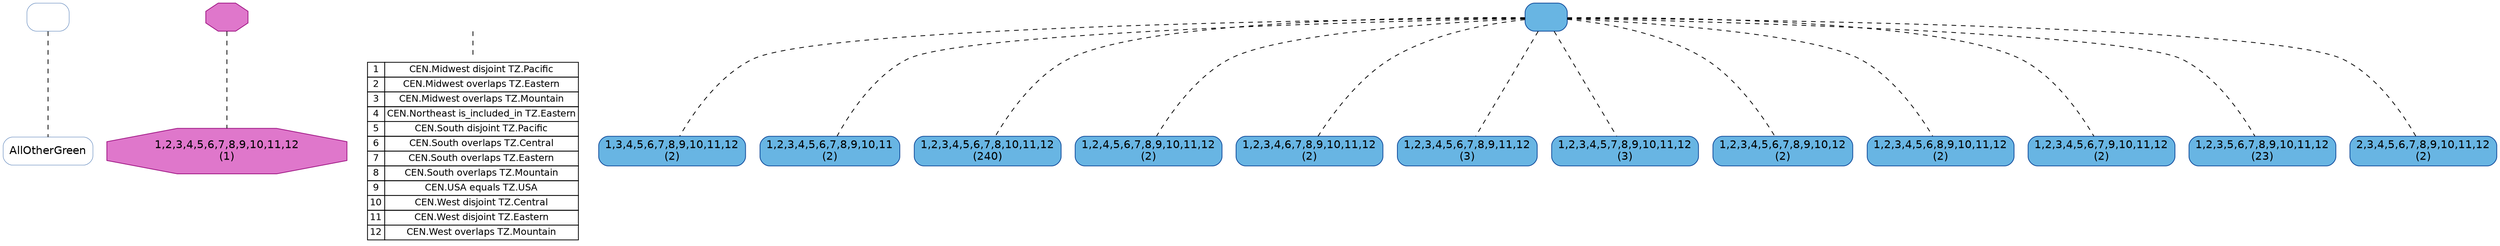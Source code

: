 
graph{
rankdir=TB
edge [style=dashed]
n0 [penwidth=0.4, style=rounded, fontname="Helvetica", color="#134d9c", shape=box, label=""];
n1 [penwidth=0.4, style=rounded, fontname="Helvetica", color="#134d9c", shape=box, label="AllOtherGreen"];
n0 -- n1;
n2 [shape=octagon, color="#9f1684", fontname="Helvetica", style=filled, fillcolor="#df77cb", label=""];
n3 [shape=octagon, color="#9f1684", fontname="Helvetica", style=filled, fillcolor="#df77cb", label="1,2,3,4,5,6,7,8,9,10,11,12\n(1)"];
n2 -- n3;
n4 [fontsize=12, shape=plaintext, fillcolor=white, style="rounded,filled", fontname="Helvetica", color=black, label=""];
n5 [fontsize=12, shape=plaintext, fillcolor=white, style="rounded,filled", fontname="Helvetica", color=black, label=< 
 <TABLE BORDER="0" CELLBORDER="1" CELLSPACING="0" CELLPADDING="2"> 
<TR> 
 <TD>1</TD> 
 <TD>CEN.Midwest disjoint TZ.Pacific</TD> 
 </TR> 
<TR> 
 <TD>2</TD> 
 <TD>CEN.Midwest overlaps TZ.Eastern</TD> 
 </TR> 
<TR> 
 <TD>3</TD> 
 <TD>CEN.Midwest overlaps TZ.Mountain</TD> 
 </TR> 
<TR> 
 <TD>4</TD> 
 <TD>CEN.Northeast is_included_in TZ.Eastern</TD> 
 </TR> 
<TR> 
 <TD>5</TD> 
 <TD>CEN.South disjoint TZ.Pacific</TD> 
 </TR> 
<TR> 
 <TD>6</TD> 
 <TD>CEN.South overlaps TZ.Central</TD> 
 </TR> 
<TR> 
 <TD>7</TD> 
 <TD>CEN.South overlaps TZ.Eastern</TD> 
 </TR> 
<TR> 
 <TD>8</TD> 
 <TD>CEN.South overlaps TZ.Mountain</TD> 
 </TR> 
<TR> 
 <TD>9</TD> 
 <TD>CEN.USA equals TZ.USA</TD> 
 </TR> 
<TR> 
 <TD>10</TD> 
 <TD>CEN.West disjoint TZ.Central</TD> 
 </TR> 
<TR> 
 <TD>11</TD> 
 <TD>CEN.West disjoint TZ.Eastern</TD> 
 </TR> 
<TR> 
 <TD>12</TD> 
 <TD>CEN.West overlaps TZ.Mountain</TD> 
 </TR> 
</TABLE> 
 >];
n4 -- n5;
n6 [fillcolor="#68b5e3", style="rounded,filled", fontname="Helvetica", color="#134d9c", shape=box, label=""];
n7 [fillcolor="#68b5e3", style="rounded,filled", fontname="Helvetica", color="#134d9c", shape=box, label="1,3,4,5,6,7,8,9,10,11,12\n(2)"];
n6 -- n7;
n8 [fillcolor="#68b5e3", style="rounded,filled", fontname="Helvetica", color="#134d9c", shape=box, label="1,2,3,4,5,6,7,8,9,10,11\n(2)"];
n6 -- n8;
n9 [fillcolor="#68b5e3", style="rounded,filled", fontname="Helvetica", color="#134d9c", shape=box, label="1,2,3,4,5,6,7,8,10,11,12\n(240)"];
n6 -- n9;
n10 [fillcolor="#68b5e3", style="rounded,filled", fontname="Helvetica", color="#134d9c", shape=box, label="1,2,4,5,6,7,8,9,10,11,12\n(2)"];
n6 -- n10;
n11 [fillcolor="#68b5e3", style="rounded,filled", fontname="Helvetica", color="#134d9c", shape=box, label="1,2,3,4,6,7,8,9,10,11,12\n(2)"];
n6 -- n11;
n12 [fillcolor="#68b5e3", style="rounded,filled", fontname="Helvetica", color="#134d9c", shape=box, label="1,2,3,4,5,6,7,8,9,11,12\n(3)"];
n6 -- n12;
n13 [fillcolor="#68b5e3", style="rounded,filled", fontname="Helvetica", color="#134d9c", shape=box, label="1,2,3,4,5,7,8,9,10,11,12\n(3)"];
n6 -- n13;
n14 [fillcolor="#68b5e3", style="rounded,filled", fontname="Helvetica", color="#134d9c", shape=box, label="1,2,3,4,5,6,7,8,9,10,12\n(2)"];
n6 -- n14;
n15 [fillcolor="#68b5e3", style="rounded,filled", fontname="Helvetica", color="#134d9c", shape=box, label="1,2,3,4,5,6,8,9,10,11,12\n(2)"];
n6 -- n15;
n16 [fillcolor="#68b5e3", style="rounded,filled", fontname="Helvetica", color="#134d9c", shape=box, label="1,2,3,4,5,6,7,9,10,11,12\n(2)"];
n6 -- n16;
n17 [fillcolor="#68b5e3", style="rounded,filled", fontname="Helvetica", color="#134d9c", shape=box, label="1,2,3,5,6,7,8,9,10,11,12\n(23)"];
n6 -- n17;
n18 [fillcolor="#68b5e3", style="rounded,filled", fontname="Helvetica", color="#134d9c", shape=box, label="2,3,4,5,6,7,8,9,10,11,12\n(2)"];
n6 -- n18;

}
        
